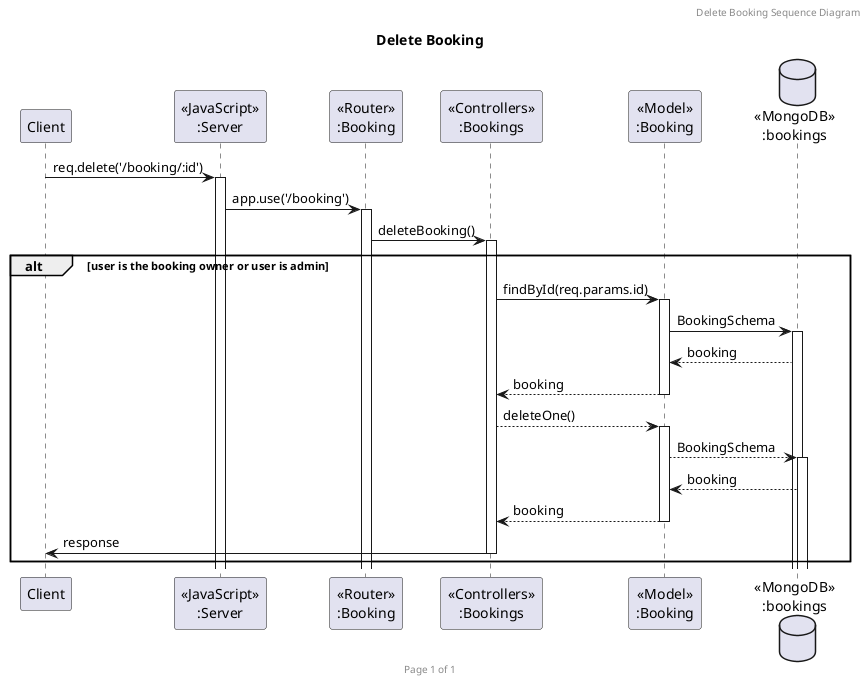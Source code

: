 @startuml Delete Booking

header Delete Booking Sequence Diagram
footer Page %page% of %lastpage%
title "Delete Booking"

participant "Client" as client
participant "<<JavaScript>>\n:Server" as server
participant "<<Router>>\n:Booking" as routerBookings
participant "<<Controllers>>\n:Bookings" as controllersBookings
participant "<<Model>>\n:Booking" as modelBooking
database "<<MongoDB>>\n:bookings" as BookingsDatabase

client -> server ++:req.delete('/booking/:id')
server -> routerBookings ++:app.use('/booking')
routerBookings -> controllersBookings ++:deleteBooking()
alt user is the booking owner or user is admin
    controllersBookings -> modelBooking ++:findById(req.params.id)
    modelBooking -> BookingsDatabase ++: BookingSchema
    BookingsDatabase --> modelBooking: booking
    controllersBookings <-- modelBooking --: booking
    controllersBookings --> modelBooking ++:deleteOne()
    modelBooking --> BookingsDatabase ++: BookingSchema
    BookingsDatabase --> modelBooking: booking
    controllersBookings <-- modelBooking --: booking
    controllersBookings -> client --: response
end

@enduml
